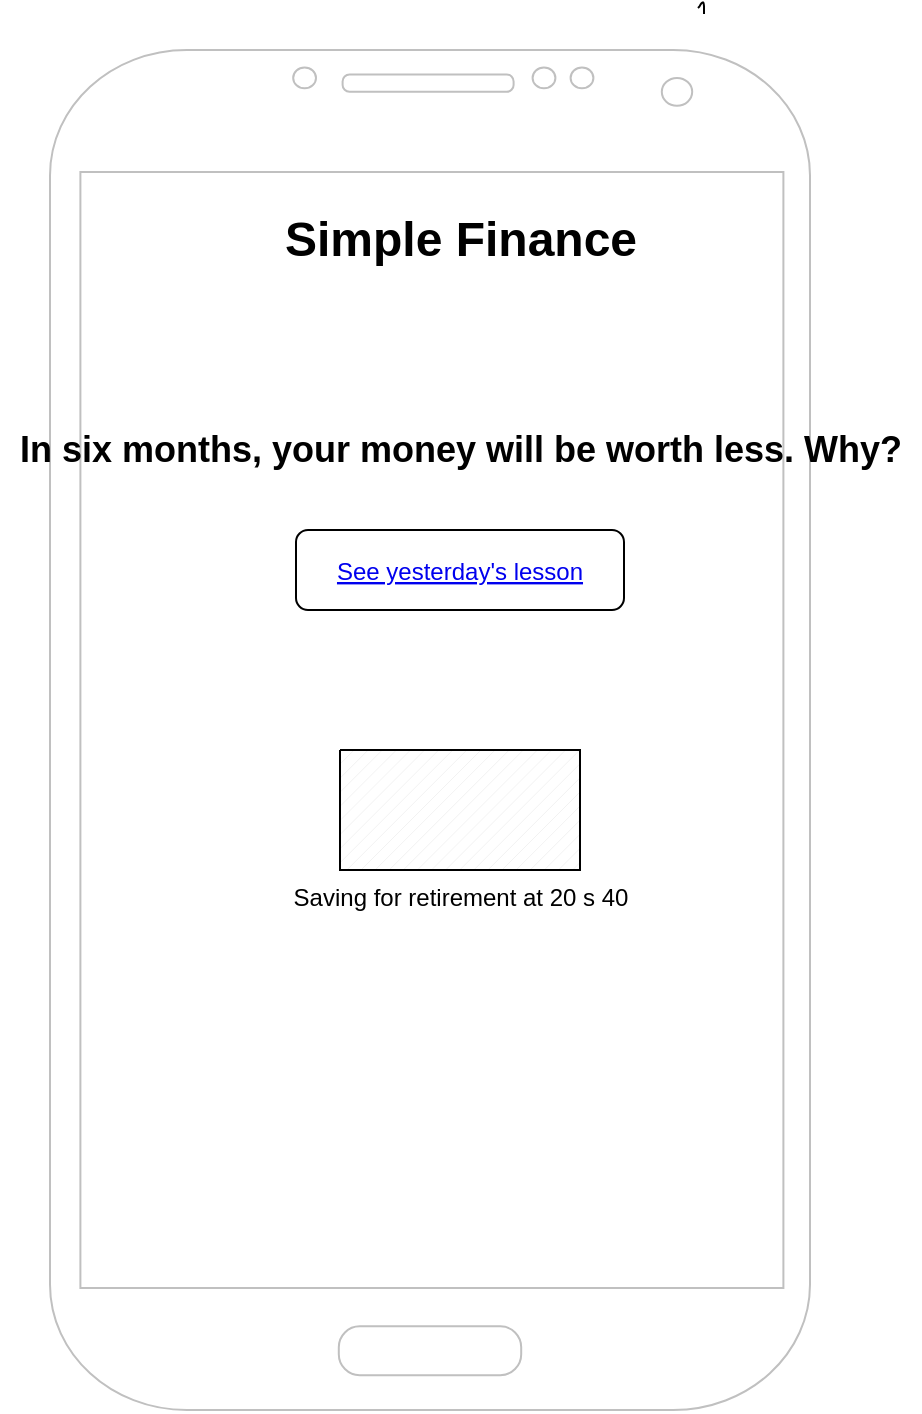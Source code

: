 <mxfile version="20.0.4" type="github">
  <diagram id="fg8l1_sHuMjB2g9FjELG" name="Page-1">
    <mxGraphModel dx="1209" dy="802" grid="1" gridSize="10" guides="1" tooltips="1" connect="1" arrows="1" fold="1" page="1" pageScale="1" pageWidth="850" pageHeight="1100" math="0" shadow="0">
      <root>
        <mxCell id="0" />
        <mxCell id="1" parent="0" />
        <mxCell id="YeKtraM9uPKnGrGfIVZY-5" value="" style="shape=stencil(lZLbDoMgDIafhtsGaBG8dtt7mKiTzKlRd3r7SdiyqYHEu7b8X+mJYTbWeV8yycdp6C7lwxZTzfDApLRtXQ52mi2GR4ZZ1Q3leehubeH9PndKZ127u8vw9JzgHDh3mOSvTejkkca2ccQYILGLSARo2kWgBpPuIzgQholUgcFl5wqcGwQEJHoBEKAK6w0CLj+ID1bzdUEShA7rlVnnT0BF6icConXDaWQLUm1GSqBNGNisgPS3pY9+Nn6nWNmm8Zf8/74+3Tnkzx6Pbw==);fillColor=none;" parent="1" vertex="1">
          <mxGeometry x="544" y="256.25" width="3" height="5.75" as="geometry" />
        </mxCell>
        <mxCell id="YeKtraM9uPKnGrGfIVZY-6" value="" style="verticalLabelPosition=bottom;verticalAlign=top;html=1;shadow=0;dashed=0;strokeWidth=1;shape=mxgraph.android.phone2;strokeColor=#c0c0c0;" parent="1" vertex="1">
          <mxGeometry x="220" y="280" width="380" height="680" as="geometry" />
        </mxCell>
        <mxCell id="oCMj-jJ8eBJa1_I_m5o7-1" value="&lt;h1&gt;Simple Finance&lt;/h1&gt;" style="text;html=1;resizable=0;autosize=1;align=center;verticalAlign=middle;points=[];fillColor=none;strokeColor=none;rounded=0;" vertex="1" parent="1">
          <mxGeometry x="325" y="340" width="200" height="70" as="geometry" />
        </mxCell>
        <mxCell id="oCMj-jJ8eBJa1_I_m5o7-2" value="&lt;h2&gt;In six months, your money will be worth less. Why?&lt;/h2&gt;" style="text;html=1;resizable=0;autosize=1;align=center;verticalAlign=middle;points=[];fillColor=none;strokeColor=none;rounded=0;textDirection=ltr;" vertex="1" parent="1">
          <mxGeometry x="195" y="450" width="460" height="60" as="geometry" />
        </mxCell>
        <mxCell id="oCMj-jJ8eBJa1_I_m5o7-7" value="Saving for retirement at 20 s 40" style="verticalLabelPosition=bottom;verticalAlign=top;html=1;shape=mxgraph.basic.patternFillRect;fillStyle=diag;step=5;fillStrokeWidth=0.2;fillStrokeColor=#dddddd;rounded=0;" vertex="1" parent="1">
          <mxGeometry x="365" y="630" width="120" height="60" as="geometry" />
        </mxCell>
        <UserObject label="See yesterday&#39;s lesson" link="djew" id="oCMj-jJ8eBJa1_I_m5o7-8">
          <mxCell style="fontColor=#0000EE;fontStyle=4;rounded=1;overflow=hidden;spacing=10;" vertex="1" parent="1">
            <mxGeometry x="343" y="520" width="164" height="40" as="geometry" />
          </mxCell>
        </UserObject>
      </root>
    </mxGraphModel>
  </diagram>
</mxfile>
